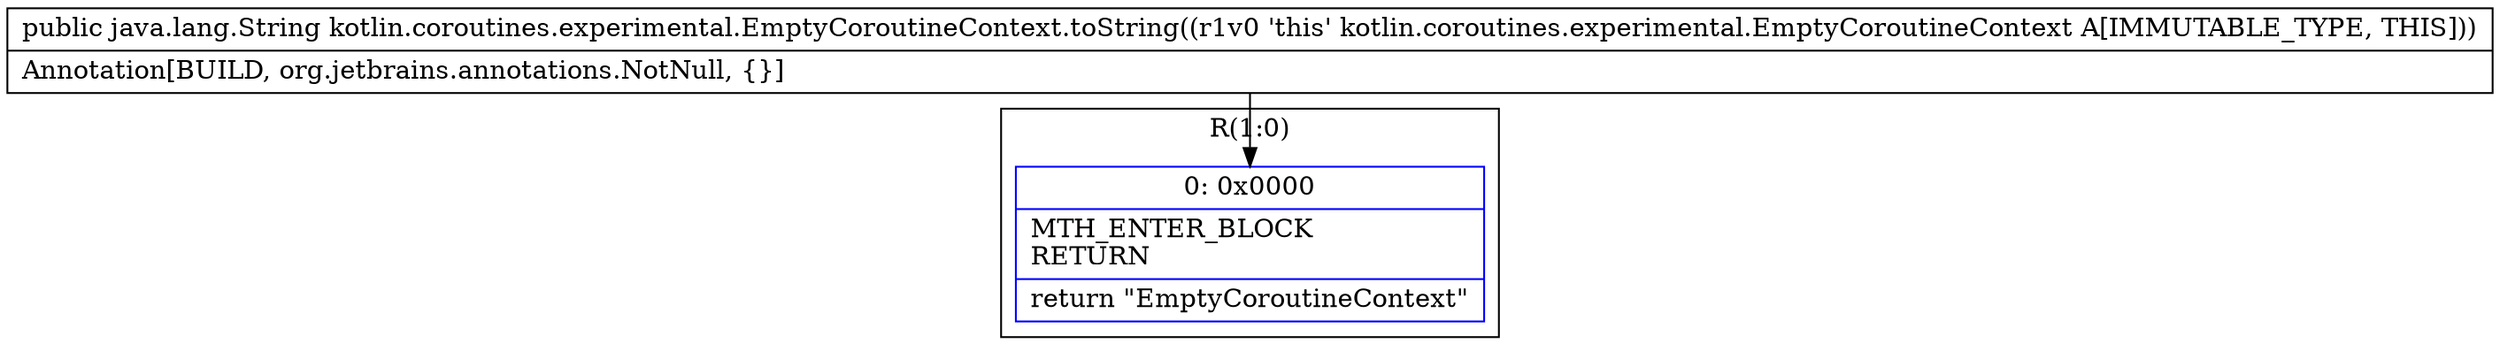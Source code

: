 digraph "CFG forkotlin.coroutines.experimental.EmptyCoroutineContext.toString()Ljava\/lang\/String;" {
subgraph cluster_Region_1654181798 {
label = "R(1:0)";
node [shape=record,color=blue];
Node_0 [shape=record,label="{0\:\ 0x0000|MTH_ENTER_BLOCK\lRETURN\l|return \"EmptyCoroutineContext\"\l}"];
}
MethodNode[shape=record,label="{public java.lang.String kotlin.coroutines.experimental.EmptyCoroutineContext.toString((r1v0 'this' kotlin.coroutines.experimental.EmptyCoroutineContext A[IMMUTABLE_TYPE, THIS]))  | Annotation[BUILD, org.jetbrains.annotations.NotNull, \{\}]\l}"];
MethodNode -> Node_0;
}

